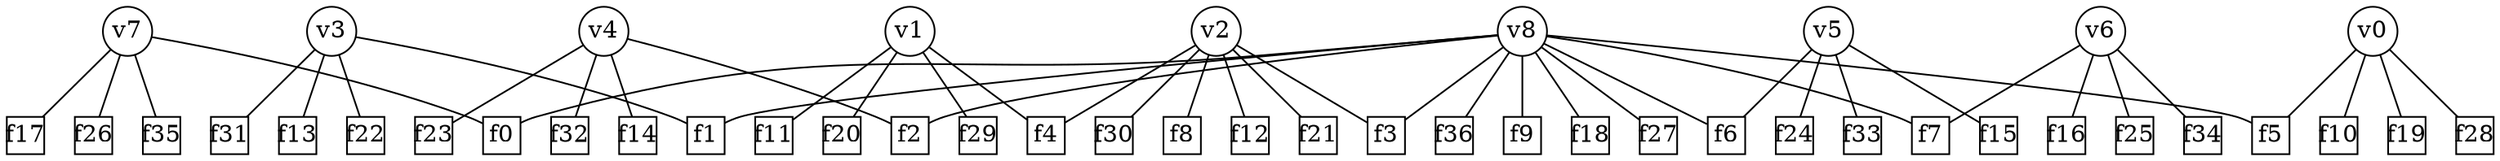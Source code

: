 graph G {
node[shape=circle,width=0.4,fixedsize=true];
	v0;
	v1;
	v2;
	v3;
	v4;
	v5;
	v6;
	v7;
	v8;
node[shape=box,width=0.3,height=0.3,fixedsize=true];
	f0;
	f1;
	f2;
	f3;
	f4;
	f5;
	f6;
	f7;
	f8;
	f9;
	f10;
	f11;
	f12;
	f13;
	f14;
	f15;
	f16;
	f17;
	f18;
	f19;
	f20;
	f21;
	f22;
	f23;
	f24;
	f25;
	f26;
	f27;
	f28;
	f29;
	f30;
	f31;
	f32;
	f33;
	f34;
	f35;
	f36;
	v0 -- f5;
	v0 -- f10;
	v0 -- f19;
	v0 -- f28;
	v1 -- f4;
	v1 -- f11;
	v1 -- f20;
	v1 -- f29;
	v2 -- f3;
	v2 -- f4;
	v2 -- f8;
	v2 -- f12;
	v2 -- f21;
	v2 -- f30;
	v3 -- f1;
	v3 -- f13;
	v3 -- f22;
	v3 -- f31;
	v4 -- f2;
	v4 -- f14;
	v4 -- f23;
	v4 -- f32;
	v5 -- f6;
	v5 -- f15;
	v5 -- f24;
	v5 -- f33;
	v6 -- f7;
	v6 -- f16;
	v6 -- f25;
	v6 -- f34;
	v7 -- f0;
	v7 -- f17;
	v7 -- f26;
	v7 -- f35;
	v8 -- f0;
	v8 -- f1;
	v8 -- f2;
	v8 -- f3;
	v8 -- f5;
	v8 -- f6;
	v8 -- f7;
	v8 -- f9;
	v8 -- f18;
	v8 -- f27;
	v8 -- f36;
}
